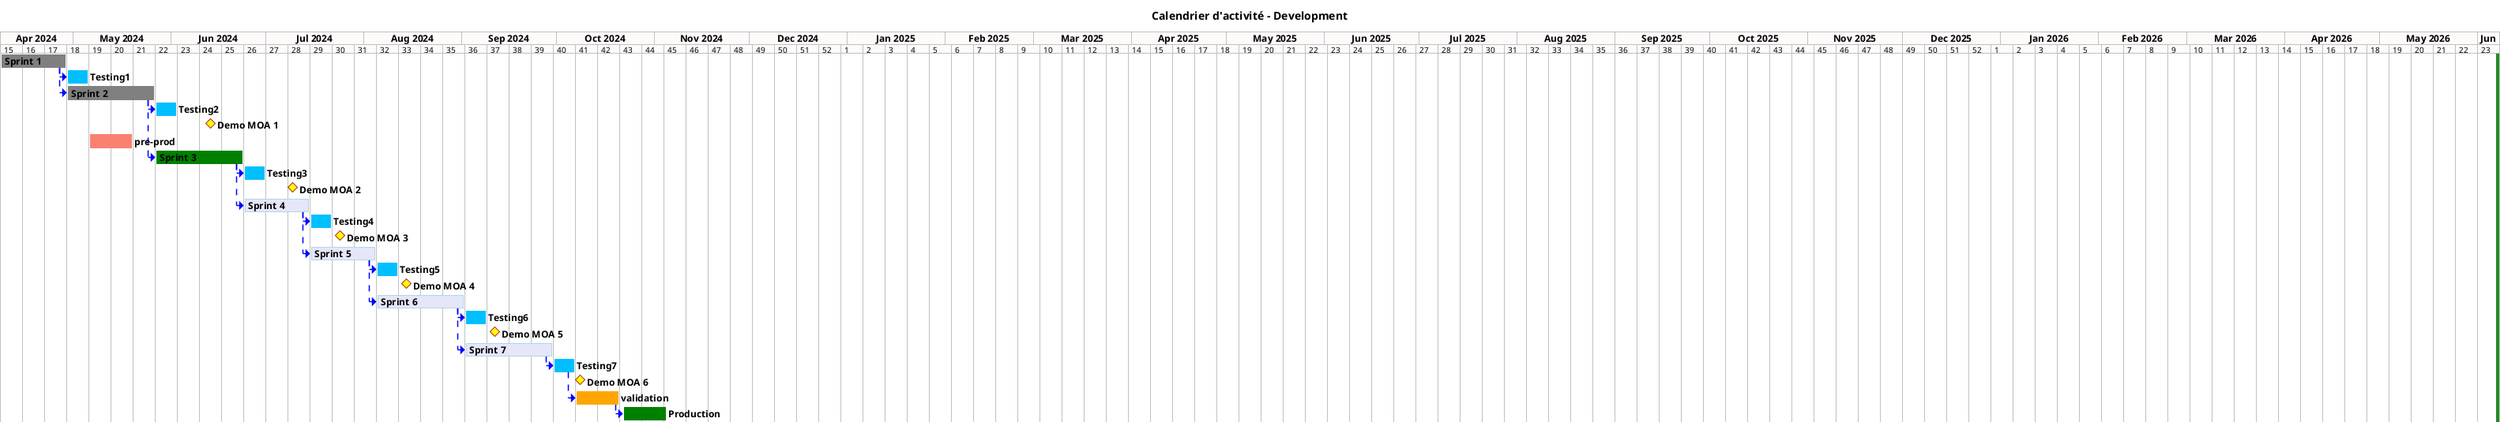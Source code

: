 @startgantt
hide footbox

<style>
ganttDiagram {
    unstartedTask {
        FontName Helvetica
        FontColor Black
        FontSize 12
        FontStyle bold
        BackGroundColor DeepSkyBlue
        LineColor DeepSkyBlue
    }
    task {
        FontName Helvetica
        FontColor Black
        FontSize 12
        FontStyle bold
        BackGroundColor DeepSkyBlue
        LineColor DeepSkyBlue
    }
    milestone {
        FontColor black
        FontSize 12
        FontStyle bold
        BackGroundColor yellow
        LineColor FireBrick
    }
    note {
        FontColor DarkGreen
        FontSize 10
        LineColor OrangeRed
    }
    arrow {
        FontName Helvetica
        FontColor red
        FontSize 18
        FontStyle bold
        BackGroundColor GreenYellow
        LineColor blue
        LineStyle 8.0;13.0
        LineThickness 3.0
    }
    separator {
        BackgroundColor OliveDrab
        LineStyle 8.0;3.0
        LineColor Gray
        LineThickness 1.0
        FontSize 16
        FontStyle bold
        FontColor White
        Margin 5
        Padding 6
    }
    timeline {
        BackgroundColor Snow
    }
    closed {
        BackgroundColor pink
        FontColor red
    }
}
</style>

printscale weekly
projectscale weekly

title Calendrier d'activité - Development

today is colored in forestGreen

Project starts the 2024/04/08

[Sprint 1] as [TASK1] requires 3 weeks
[TASK1] is colored in grey

[Testing1] requires 1 week
[TASK1]->[Testing1]


[Sprint 2] as [TASK2] requires 4 weeks
[TASK2] is colored in Grey
[TASK1]->[TASK2]
[Testing2] requires 1 week
[TASK2]->[Testing2]
[Demo MOA 1] happens 11 day after [Testing2]'s end

[pre-prod] as [PREPROD] requires 2 week and starts the 6th of May 2024
[PREPROD] is colored in salmon

[Sprint 3] as [TASK3] requires 4 weeks
[TASK3] is colored in Green
[TASK2]->[TASK3]
[Testing3] requires 1 week
[TASK3]->[Testing3]
[Demo MOA 2] happens 9 day after [Testing3]'s end

[Sprint 4] as [TASK4] requires 3 weeks
[TASK4] is colored in Lavender/LightBlue
[TASK3]->[TASK4]
[Testing4] requires 1 week
[TASK4]->[Testing4]
[Demo MOA 3] happens 3 day after [Testing4]'s end

[Sprint 5] as [TASK5] requires 3 weeks
[TASK5] is colored in Lavender/LightBlue
[TASK4]->[TASK5]
[Testing5] requires 1 week and starts the 5th of August 2024
[TASK5]->[Testing5]
[Demo MOA 4] happens 3 day after [Testing5]'s end

[Sprint 6] as [TASK6] requires 4 weeks and starts the 5th of August 2024
[TASK6] is colored in Lavender/LightBlue
[TASK5]->[TASK6]
[Testing6] requires 1 week
[TASK6]->[Testing6]
[Demo MOA 5] happens 3 day after [Testing6]'s end

[Sprint 7] as [TASK7] requires 4 weeks and starts the 2th of September 2024
[TASK7] is colored in Lavender/LightBlue
[TASK6]->[TASK7]
[TASK7]->[Testing7]
[Testing7] requires 1 week and starts the 22th of September 2024
[Demo MOA 6] happens 2 day after [Testing7]'s end

[validation] as [VAL] requires 2 week and starts the 1th of October 2024
[VAL] is colored in orange
[Testing7]->[VAL]

[Production] as [PROD] requires 2 week and starts the 22th of October 2024
[PROD] is colored in green
[VAL]->[PROD]
@endgantt
